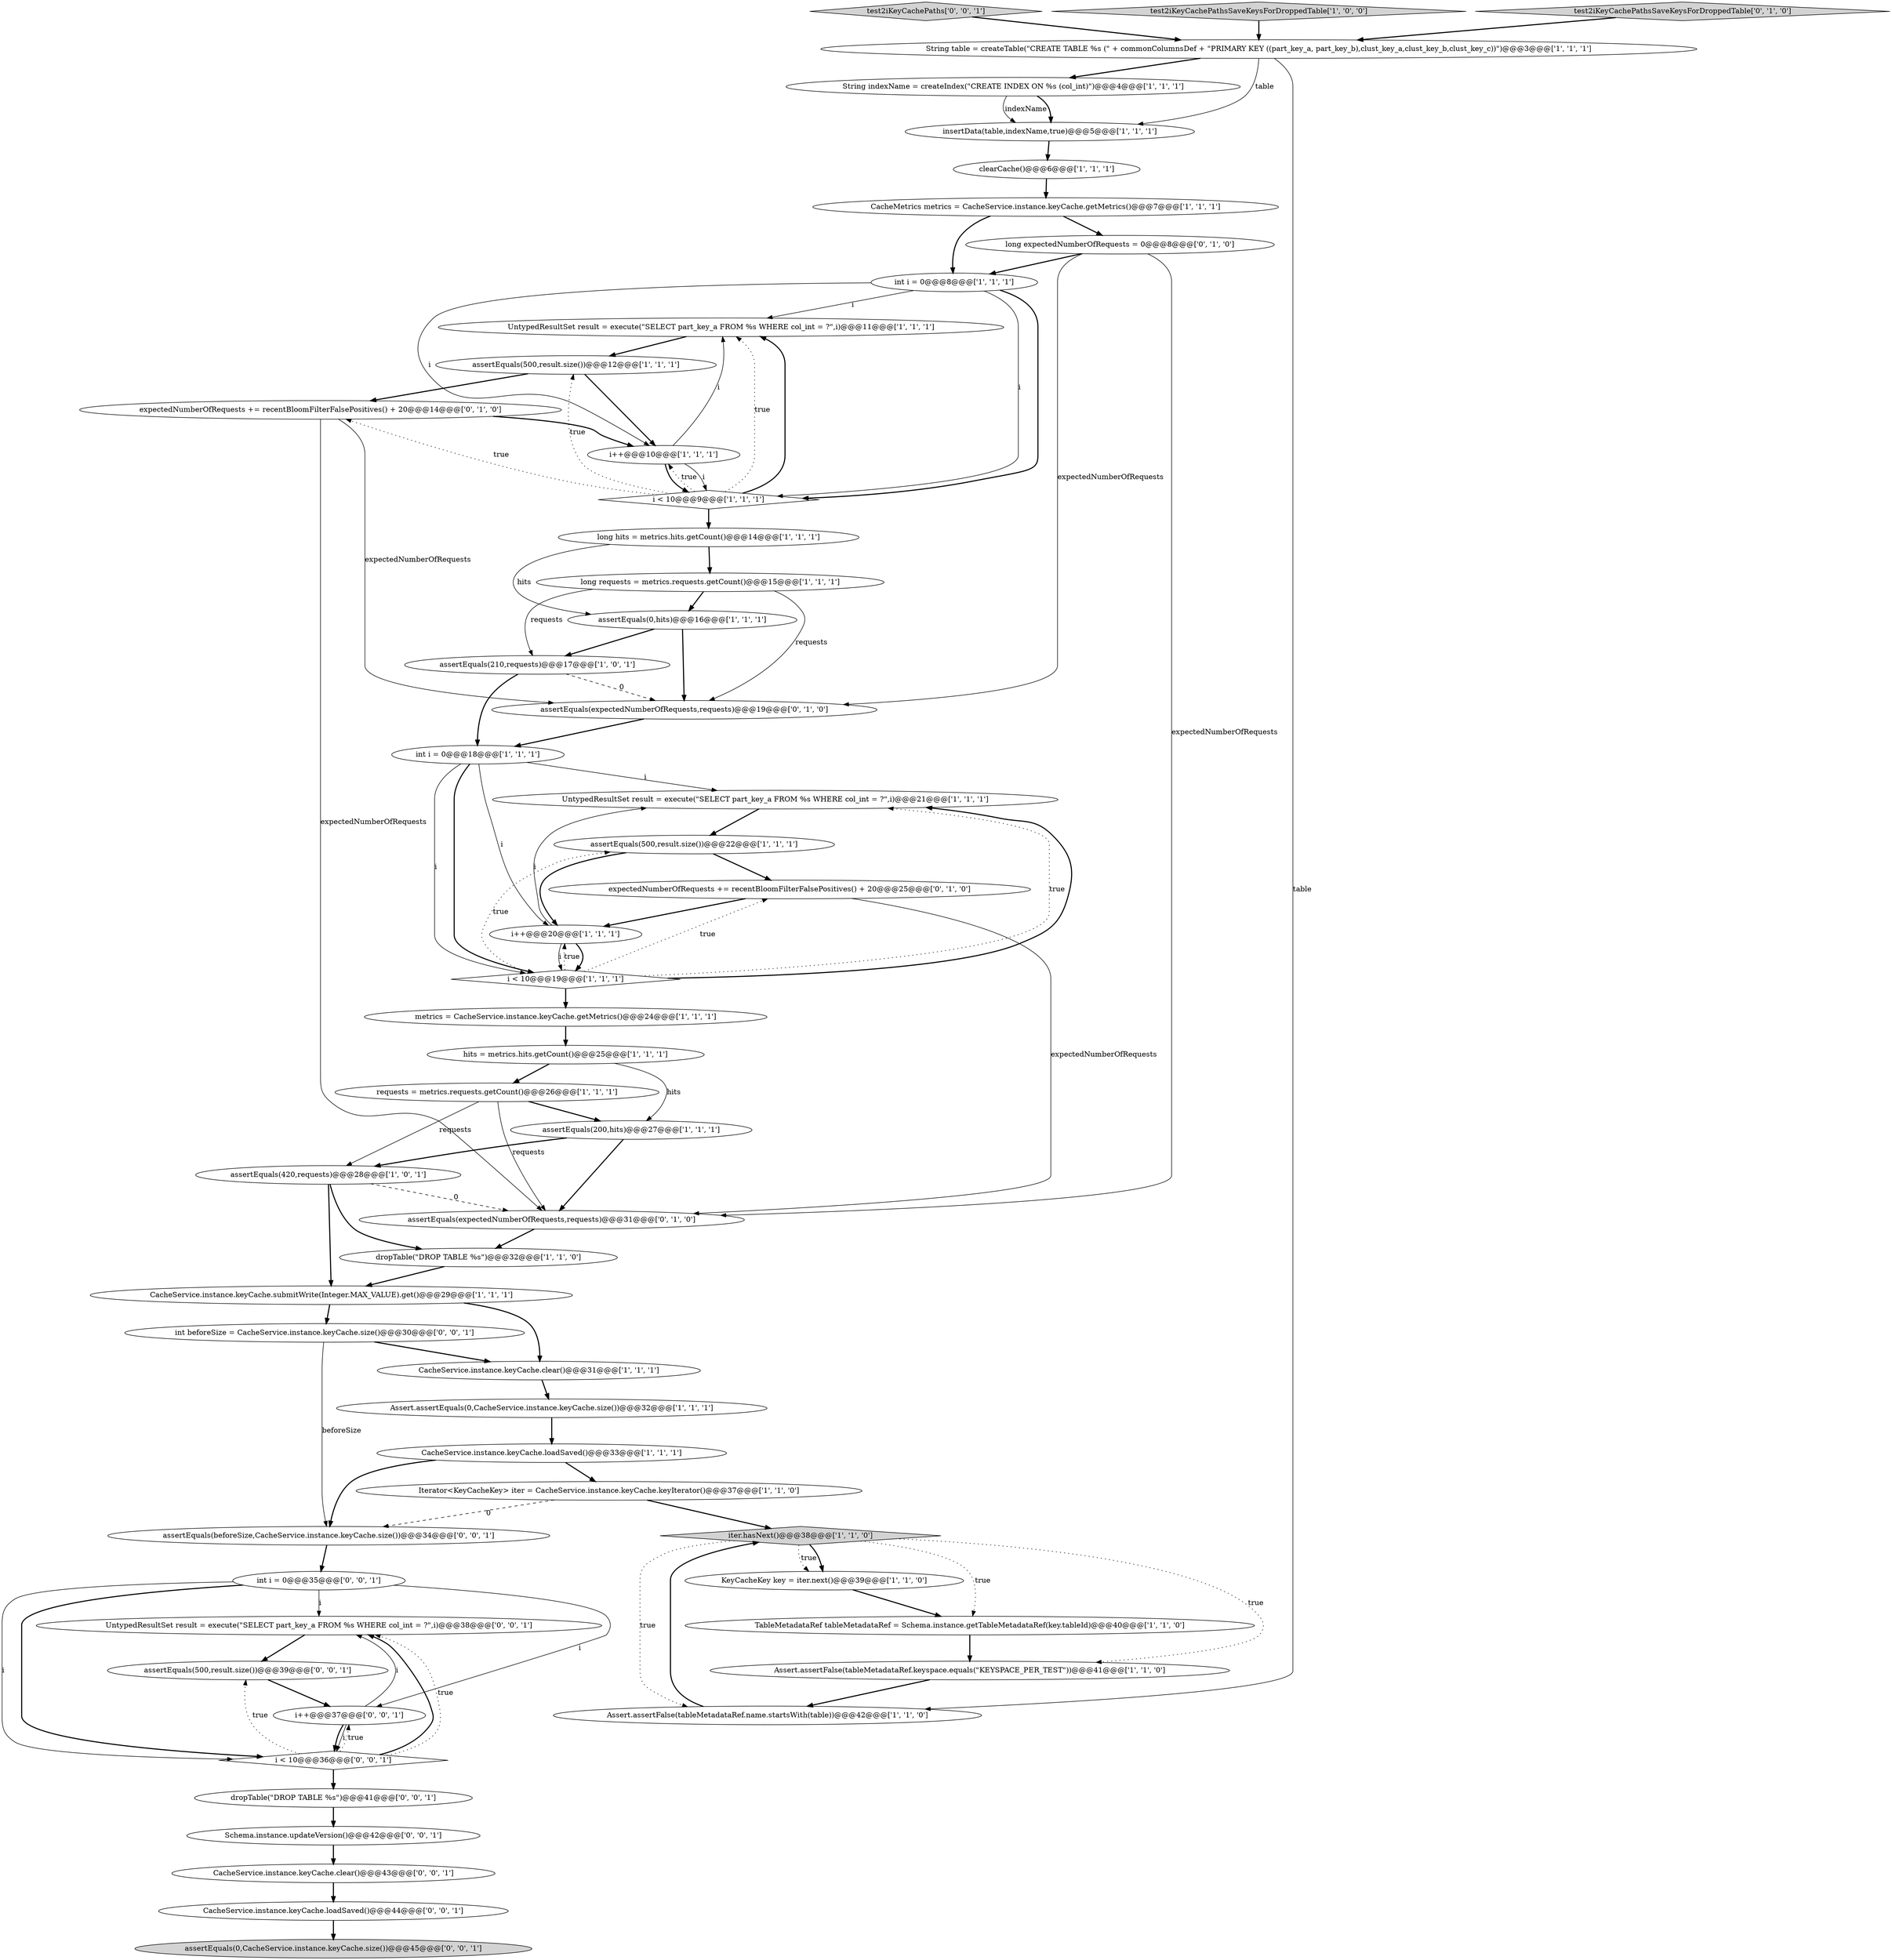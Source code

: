 digraph {
6 [style = filled, label = "UntypedResultSet result = execute(\"SELECT part_key_a FROM %s WHERE col_int = ?\",i)@@@21@@@['1', '1', '1']", fillcolor = white, shape = ellipse image = "AAA0AAABBB1BBB"];
17 [style = filled, label = "assertEquals(210,requests)@@@17@@@['1', '0', '1']", fillcolor = white, shape = ellipse image = "AAA0AAABBB1BBB"];
48 [style = filled, label = "test2iKeyCachePaths['0', '0', '1']", fillcolor = lightgray, shape = diamond image = "AAA0AAABBB3BBB"];
46 [style = filled, label = "assertEquals(500,result.size())@@@39@@@['0', '0', '1']", fillcolor = white, shape = ellipse image = "AAA0AAABBB3BBB"];
35 [style = filled, label = "assertEquals(500,result.size())@@@22@@@['1', '1', '1']", fillcolor = white, shape = ellipse image = "AAA0AAABBB1BBB"];
16 [style = filled, label = "CacheService.instance.keyCache.clear()@@@31@@@['1', '1', '1']", fillcolor = white, shape = ellipse image = "AAA0AAABBB1BBB"];
11 [style = filled, label = "test2iKeyCachePathsSaveKeysForDroppedTable['1', '0', '0']", fillcolor = lightgray, shape = diamond image = "AAA0AAABBB1BBB"];
34 [style = filled, label = "dropTable(\"DROP TABLE %s\")@@@32@@@['1', '1', '0']", fillcolor = white, shape = ellipse image = "AAA0AAABBB1BBB"];
15 [style = filled, label = "TableMetadataRef tableMetadataRef = Schema.instance.getTableMetadataRef(key.tableId)@@@40@@@['1', '1', '0']", fillcolor = white, shape = ellipse image = "AAA0AAABBB1BBB"];
41 [style = filled, label = "expectedNumberOfRequests += recentBloomFilterFalsePositives() + 20@@@25@@@['0', '1', '0']", fillcolor = white, shape = ellipse image = "AAA1AAABBB2BBB"];
0 [style = filled, label = "i++@@@20@@@['1', '1', '1']", fillcolor = white, shape = ellipse image = "AAA0AAABBB1BBB"];
49 [style = filled, label = "int beforeSize = CacheService.instance.keyCache.size()@@@30@@@['0', '0', '1']", fillcolor = white, shape = ellipse image = "AAA0AAABBB3BBB"];
3 [style = filled, label = "Iterator<KeyCacheKey> iter = CacheService.instance.keyCache.keyIterator()@@@37@@@['1', '1', '0']", fillcolor = white, shape = ellipse image = "AAA0AAABBB1BBB"];
37 [style = filled, label = "test2iKeyCachePathsSaveKeysForDroppedTable['0', '1', '0']", fillcolor = lightgray, shape = diamond image = "AAA0AAABBB2BBB"];
53 [style = filled, label = "CacheService.instance.keyCache.clear()@@@43@@@['0', '0', '1']", fillcolor = white, shape = ellipse image = "AAA0AAABBB3BBB"];
29 [style = filled, label = "UntypedResultSet result = execute(\"SELECT part_key_a FROM %s WHERE col_int = ?\",i)@@@11@@@['1', '1', '1']", fillcolor = white, shape = ellipse image = "AAA0AAABBB1BBB"];
40 [style = filled, label = "long expectedNumberOfRequests = 0@@@8@@@['0', '1', '0']", fillcolor = white, shape = ellipse image = "AAA1AAABBB2BBB"];
33 [style = filled, label = "assertEquals(200,hits)@@@27@@@['1', '1', '1']", fillcolor = white, shape = ellipse image = "AAA0AAABBB1BBB"];
54 [style = filled, label = "UntypedResultSet result = execute(\"SELECT part_key_a FROM %s WHERE col_int = ?\",i)@@@38@@@['0', '0', '1']", fillcolor = white, shape = ellipse image = "AAA0AAABBB3BBB"];
19 [style = filled, label = "iter.hasNext()@@@38@@@['1', '1', '0']", fillcolor = lightgray, shape = diamond image = "AAA0AAABBB1BBB"];
1 [style = filled, label = "long requests = metrics.requests.getCount()@@@15@@@['1', '1', '1']", fillcolor = white, shape = ellipse image = "AAA0AAABBB1BBB"];
27 [style = filled, label = "assertEquals(420,requests)@@@28@@@['1', '0', '1']", fillcolor = white, shape = ellipse image = "AAA0AAABBB1BBB"];
45 [style = filled, label = "dropTable(\"DROP TABLE %s\")@@@41@@@['0', '0', '1']", fillcolor = white, shape = ellipse image = "AAA0AAABBB3BBB"];
13 [style = filled, label = "CacheMetrics metrics = CacheService.instance.keyCache.getMetrics()@@@7@@@['1', '1', '1']", fillcolor = white, shape = ellipse image = "AAA0AAABBB1BBB"];
24 [style = filled, label = "hits = metrics.hits.getCount()@@@25@@@['1', '1', '1']", fillcolor = white, shape = ellipse image = "AAA0AAABBB1BBB"];
21 [style = filled, label = "Assert.assertFalse(tableMetadataRef.keyspace.equals(\"KEYSPACE_PER_TEST\"))@@@41@@@['1', '1', '0']", fillcolor = white, shape = ellipse image = "AAA0AAABBB1BBB"];
31 [style = filled, label = "insertData(table,indexName,true)@@@5@@@['1', '1', '1']", fillcolor = white, shape = ellipse image = "AAA0AAABBB1BBB"];
38 [style = filled, label = "expectedNumberOfRequests += recentBloomFilterFalsePositives() + 20@@@14@@@['0', '1', '0']", fillcolor = white, shape = ellipse image = "AAA1AAABBB2BBB"];
23 [style = filled, label = "i < 10@@@19@@@['1', '1', '1']", fillcolor = white, shape = diamond image = "AAA0AAABBB1BBB"];
7 [style = filled, label = "metrics = CacheService.instance.keyCache.getMetrics()@@@24@@@['1', '1', '1']", fillcolor = white, shape = ellipse image = "AAA0AAABBB1BBB"];
42 [style = filled, label = "CacheService.instance.keyCache.loadSaved()@@@44@@@['0', '0', '1']", fillcolor = white, shape = ellipse image = "AAA0AAABBB3BBB"];
26 [style = filled, label = "long hits = metrics.hits.getCount()@@@14@@@['1', '1', '1']", fillcolor = white, shape = ellipse image = "AAA0AAABBB1BBB"];
10 [style = filled, label = "i++@@@10@@@['1', '1', '1']", fillcolor = white, shape = ellipse image = "AAA0AAABBB1BBB"];
12 [style = filled, label = "KeyCacheKey key = iter.next()@@@39@@@['1', '1', '0']", fillcolor = white, shape = ellipse image = "AAA0AAABBB1BBB"];
36 [style = filled, label = "assertEquals(expectedNumberOfRequests,requests)@@@19@@@['0', '1', '0']", fillcolor = white, shape = ellipse image = "AAA1AAABBB2BBB"];
50 [style = filled, label = "int i = 0@@@35@@@['0', '0', '1']", fillcolor = white, shape = ellipse image = "AAA0AAABBB3BBB"];
14 [style = filled, label = "CacheService.instance.keyCache.loadSaved()@@@33@@@['1', '1', '1']", fillcolor = white, shape = ellipse image = "AAA0AAABBB1BBB"];
5 [style = filled, label = "String table = createTable(\"CREATE TABLE %s (\" + commonColumnsDef + \"PRIMARY KEY ((part_key_a, part_key_b),clust_key_a,clust_key_b,clust_key_c))\")@@@3@@@['1', '1', '1']", fillcolor = white, shape = ellipse image = "AAA0AAABBB1BBB"];
25 [style = filled, label = "Assert.assertEquals(0,CacheService.instance.keyCache.size())@@@32@@@['1', '1', '1']", fillcolor = white, shape = ellipse image = "AAA0AAABBB1BBB"];
28 [style = filled, label = "clearCache()@@@6@@@['1', '1', '1']", fillcolor = white, shape = ellipse image = "AAA0AAABBB1BBB"];
18 [style = filled, label = "requests = metrics.requests.getCount()@@@26@@@['1', '1', '1']", fillcolor = white, shape = ellipse image = "AAA0AAABBB1BBB"];
32 [style = filled, label = "int i = 0@@@8@@@['1', '1', '1']", fillcolor = white, shape = ellipse image = "AAA0AAABBB1BBB"];
8 [style = filled, label = "CacheService.instance.keyCache.submitWrite(Integer.MAX_VALUE).get()@@@29@@@['1', '1', '1']", fillcolor = white, shape = ellipse image = "AAA0AAABBB1BBB"];
20 [style = filled, label = "i < 10@@@9@@@['1', '1', '1']", fillcolor = white, shape = diamond image = "AAA0AAABBB1BBB"];
44 [style = filled, label = "assertEquals(0,CacheService.instance.keyCache.size())@@@45@@@['0', '0', '1']", fillcolor = lightgray, shape = ellipse image = "AAA0AAABBB3BBB"];
4 [style = filled, label = "int i = 0@@@18@@@['1', '1', '1']", fillcolor = white, shape = ellipse image = "AAA0AAABBB1BBB"];
43 [style = filled, label = "assertEquals(beforeSize,CacheService.instance.keyCache.size())@@@34@@@['0', '0', '1']", fillcolor = white, shape = ellipse image = "AAA0AAABBB3BBB"];
2 [style = filled, label = "assertEquals(500,result.size())@@@12@@@['1', '1', '1']", fillcolor = white, shape = ellipse image = "AAA0AAABBB1BBB"];
47 [style = filled, label = "i < 10@@@36@@@['0', '0', '1']", fillcolor = white, shape = diamond image = "AAA0AAABBB3BBB"];
51 [style = filled, label = "i++@@@37@@@['0', '0', '1']", fillcolor = white, shape = ellipse image = "AAA0AAABBB3BBB"];
52 [style = filled, label = "Schema.instance.updateVersion()@@@42@@@['0', '0', '1']", fillcolor = white, shape = ellipse image = "AAA0AAABBB3BBB"];
39 [style = filled, label = "assertEquals(expectedNumberOfRequests,requests)@@@31@@@['0', '1', '0']", fillcolor = white, shape = ellipse image = "AAA1AAABBB2BBB"];
30 [style = filled, label = "assertEquals(0,hits)@@@16@@@['1', '1', '1']", fillcolor = white, shape = ellipse image = "AAA0AAABBB1BBB"];
9 [style = filled, label = "String indexName = createIndex(\"CREATE INDEX ON %s (col_int)\")@@@4@@@['1', '1', '1']", fillcolor = white, shape = ellipse image = "AAA0AAABBB1BBB"];
22 [style = filled, label = "Assert.assertFalse(tableMetadataRef.name.startsWith(table))@@@42@@@['1', '1', '0']", fillcolor = white, shape = ellipse image = "AAA0AAABBB1BBB"];
19->21 [style = dotted, label="true"];
28->13 [style = bold, label=""];
40->36 [style = solid, label="expectedNumberOfRequests"];
7->24 [style = bold, label=""];
14->3 [style = bold, label=""];
21->22 [style = bold, label=""];
32->20 [style = solid, label="i"];
23->35 [style = dotted, label="true"];
41->39 [style = solid, label="expectedNumberOfRequests"];
9->31 [style = solid, label="indexName"];
9->31 [style = bold, label=""];
4->0 [style = solid, label="i"];
2->10 [style = bold, label=""];
0->23 [style = bold, label=""];
50->51 [style = solid, label="i"];
17->4 [style = bold, label=""];
35->0 [style = bold, label=""];
20->10 [style = dotted, label="true"];
23->0 [style = dotted, label="true"];
19->22 [style = dotted, label="true"];
1->30 [style = bold, label=""];
4->23 [style = bold, label=""];
17->36 [style = dashed, label="0"];
38->36 [style = solid, label="expectedNumberOfRequests"];
27->34 [style = bold, label=""];
52->53 [style = bold, label=""];
1->36 [style = solid, label="requests"];
47->45 [style = bold, label=""];
10->29 [style = solid, label="i"];
2->38 [style = bold, label=""];
42->44 [style = bold, label=""];
54->46 [style = bold, label=""];
8->16 [style = bold, label=""];
40->32 [style = bold, label=""];
33->27 [style = bold, label=""];
14->43 [style = bold, label=""];
36->4 [style = bold, label=""];
43->50 [style = bold, label=""];
16->25 [style = bold, label=""];
38->10 [style = bold, label=""];
25->14 [style = bold, label=""];
18->27 [style = solid, label="requests"];
15->21 [style = bold, label=""];
4->23 [style = solid, label="i"];
0->23 [style = solid, label="i"];
20->38 [style = dotted, label="true"];
20->29 [style = dotted, label="true"];
10->20 [style = solid, label="i"];
32->20 [style = bold, label=""];
27->8 [style = bold, label=""];
40->39 [style = solid, label="expectedNumberOfRequests"];
49->43 [style = solid, label="beforeSize"];
37->5 [style = bold, label=""];
26->1 [style = bold, label=""];
0->6 [style = solid, label="i"];
47->54 [style = bold, label=""];
20->29 [style = bold, label=""];
45->52 [style = bold, label=""];
51->47 [style = solid, label="i"];
8->49 [style = bold, label=""];
31->28 [style = bold, label=""];
30->17 [style = bold, label=""];
30->36 [style = bold, label=""];
18->39 [style = solid, label="requests"];
10->20 [style = bold, label=""];
22->19 [style = bold, label=""];
23->6 [style = dotted, label="true"];
49->16 [style = bold, label=""];
35->41 [style = bold, label=""];
5->22 [style = solid, label="table"];
47->51 [style = dotted, label="true"];
29->2 [style = bold, label=""];
4->6 [style = solid, label="i"];
18->33 [style = bold, label=""];
41->0 [style = bold, label=""];
51->54 [style = solid, label="i"];
46->51 [style = bold, label=""];
48->5 [style = bold, label=""];
47->46 [style = dotted, label="true"];
23->6 [style = bold, label=""];
26->30 [style = solid, label="hits"];
19->12 [style = dotted, label="true"];
50->47 [style = solid, label="i"];
3->19 [style = bold, label=""];
19->15 [style = dotted, label="true"];
47->54 [style = dotted, label="true"];
24->33 [style = solid, label="hits"];
3->43 [style = dashed, label="0"];
11->5 [style = bold, label=""];
23->41 [style = dotted, label="true"];
32->10 [style = solid, label="i"];
51->47 [style = bold, label=""];
24->18 [style = bold, label=""];
39->34 [style = bold, label=""];
20->2 [style = dotted, label="true"];
12->15 [style = bold, label=""];
50->47 [style = bold, label=""];
53->42 [style = bold, label=""];
5->9 [style = bold, label=""];
13->40 [style = bold, label=""];
32->29 [style = solid, label="i"];
27->39 [style = dashed, label="0"];
33->39 [style = bold, label=""];
1->17 [style = solid, label="requests"];
38->39 [style = solid, label="expectedNumberOfRequests"];
23->7 [style = bold, label=""];
34->8 [style = bold, label=""];
5->31 [style = solid, label="table"];
6->35 [style = bold, label=""];
13->32 [style = bold, label=""];
20->26 [style = bold, label=""];
19->12 [style = bold, label=""];
50->54 [style = solid, label="i"];
}
